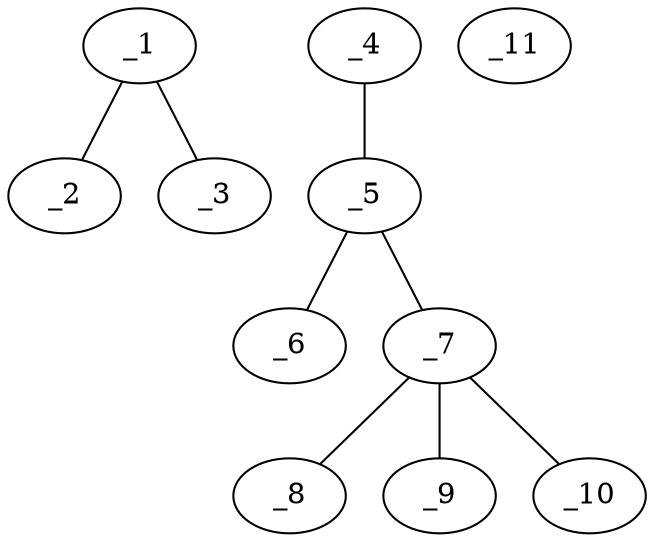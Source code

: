 graph molid627008 {
	_1	 [charge=2,
		chem=34,
		symbol="Pt ",
		x="0.5",
		y=0];
	_2	 [charge=0,
		chem=4,
		symbol="N  ",
		x="0.5",
		y="-2.35"];
	_1 -- _2	 [valence=1];
	_3	 [charge=0,
		chem=4,
		symbol="N  ",
		x="1.5",
		y="-2.15"];
	_1 -- _3	 [valence=1];
	_4	 [charge=1,
		chem=2,
		symbol="O  ",
		x="1.5",
		y=0];
	_5	 [charge=0,
		chem=1,
		symbol="C  ",
		x="2.5",
		y="-2.35"];
	_4 -- _5	 [valence=1];
	_6	 [charge=0,
		chem=2,
		symbol="O  ",
		x="0.75",
		y="-4.35"];
	_5 -- _6	 [valence=2];
	_7	 [charge=0,
		chem=6,
		symbol="P  ",
		x="2.25",
		y="-4.15"];
	_5 -- _7	 [valence=1];
	_8	 [charge=0,
		chem=2,
		symbol="O  ",
		x="0.5",
		y="-6.35"];
	_7 -- _8	 [valence=2];
	_9	 [charge="-1",
		chem=2,
		symbol="O  ",
		x="1.5",
		y="-6.15"];
	_7 -- _9	 [valence=1];
	_10	 [charge=1,
		chem=2,
		symbol="O  ",
		x="2.5",
		y="-5.8"];
	_7 -- _10	 [valence=1];
	_11	 [charge=1,
		chem=29,
		symbol="Na ",
		x="2.5",
		y=0];
}

